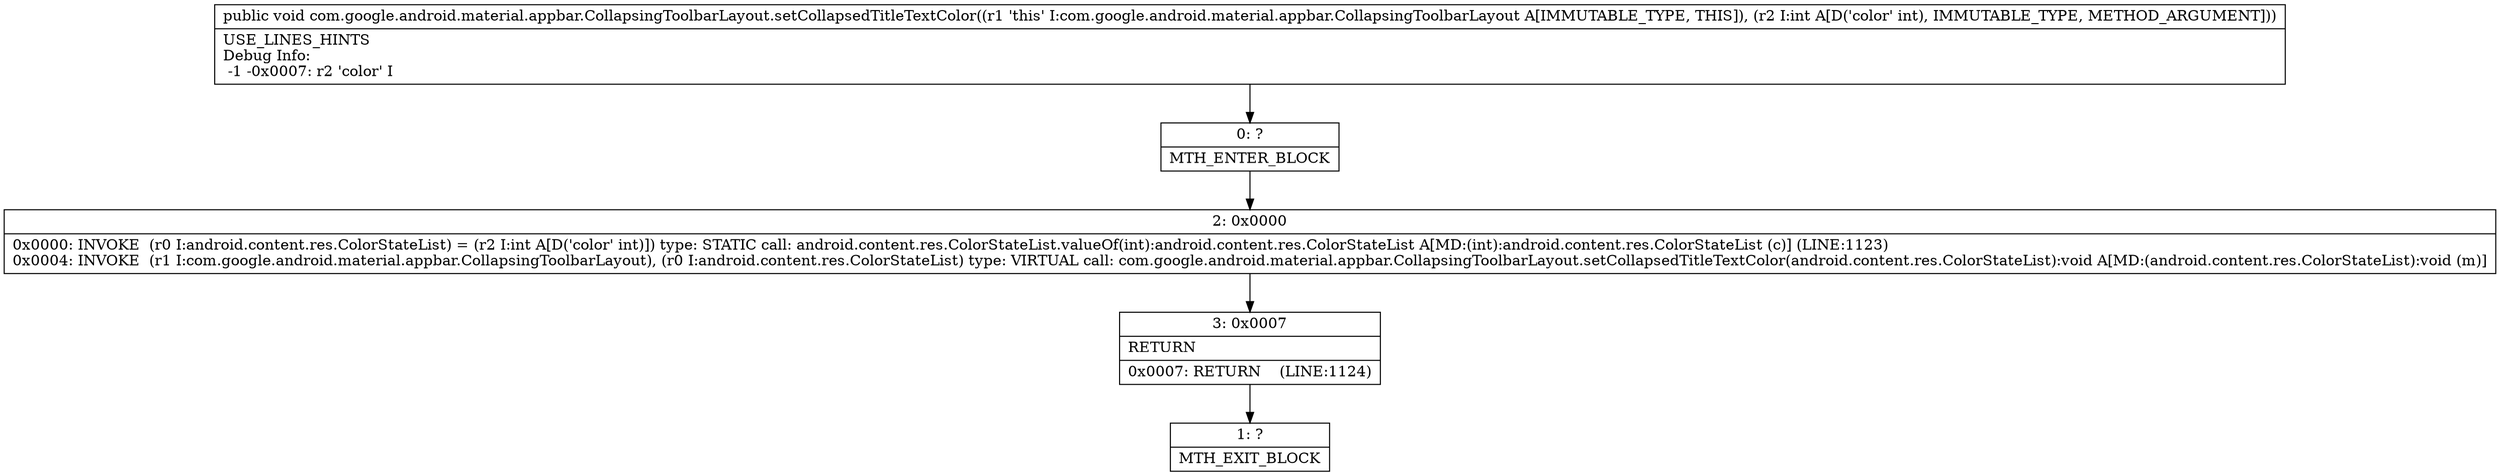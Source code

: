 digraph "CFG forcom.google.android.material.appbar.CollapsingToolbarLayout.setCollapsedTitleTextColor(I)V" {
Node_0 [shape=record,label="{0\:\ ?|MTH_ENTER_BLOCK\l}"];
Node_2 [shape=record,label="{2\:\ 0x0000|0x0000: INVOKE  (r0 I:android.content.res.ColorStateList) = (r2 I:int A[D('color' int)]) type: STATIC call: android.content.res.ColorStateList.valueOf(int):android.content.res.ColorStateList A[MD:(int):android.content.res.ColorStateList (c)] (LINE:1123)\l0x0004: INVOKE  (r1 I:com.google.android.material.appbar.CollapsingToolbarLayout), (r0 I:android.content.res.ColorStateList) type: VIRTUAL call: com.google.android.material.appbar.CollapsingToolbarLayout.setCollapsedTitleTextColor(android.content.res.ColorStateList):void A[MD:(android.content.res.ColorStateList):void (m)]\l}"];
Node_3 [shape=record,label="{3\:\ 0x0007|RETURN\l|0x0007: RETURN    (LINE:1124)\l}"];
Node_1 [shape=record,label="{1\:\ ?|MTH_EXIT_BLOCK\l}"];
MethodNode[shape=record,label="{public void com.google.android.material.appbar.CollapsingToolbarLayout.setCollapsedTitleTextColor((r1 'this' I:com.google.android.material.appbar.CollapsingToolbarLayout A[IMMUTABLE_TYPE, THIS]), (r2 I:int A[D('color' int), IMMUTABLE_TYPE, METHOD_ARGUMENT]))  | USE_LINES_HINTS\lDebug Info:\l  \-1 \-0x0007: r2 'color' I\l}"];
MethodNode -> Node_0;Node_0 -> Node_2;
Node_2 -> Node_3;
Node_3 -> Node_1;
}

